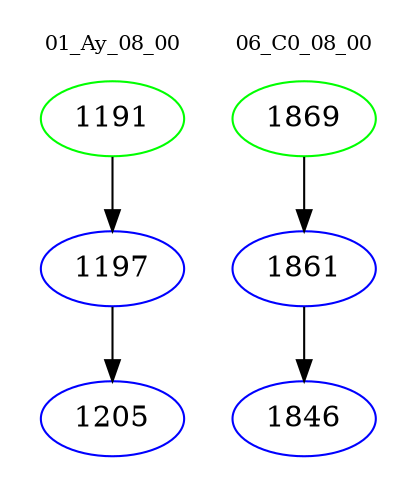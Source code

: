 digraph{
subgraph cluster_0 {
color = white
label = "01_Ay_08_00";
fontsize=10;
T0_1191 [label="1191", color="green"]
T0_1191 -> T0_1197 [color="black"]
T0_1197 [label="1197", color="blue"]
T0_1197 -> T0_1205 [color="black"]
T0_1205 [label="1205", color="blue"]
}
subgraph cluster_1 {
color = white
label = "06_C0_08_00";
fontsize=10;
T1_1869 [label="1869", color="green"]
T1_1869 -> T1_1861 [color="black"]
T1_1861 [label="1861", color="blue"]
T1_1861 -> T1_1846 [color="black"]
T1_1846 [label="1846", color="blue"]
}
}
